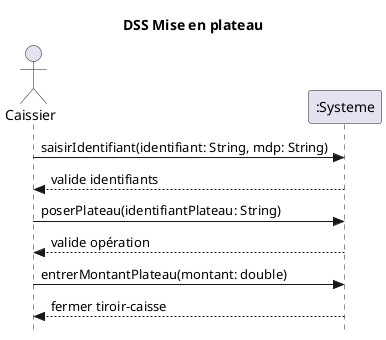 @startuml DSS

title: DSS Mise en plateau
skinparam style strictuml
skinparam defaultfontname Verdana

actor Caissier as C
participant ":Systeme" as S

C -> S : saisirIdentifiant(identifiant: String, mdp: String)
S --> C : valide identifiants

C -> S : poserPlateau(identifiantPlateau: String)
S --> C : valide opération

C -> S : entrerMontantPlateau(montant: double)
S --> C : fermer tiroir-caisse

@enduml